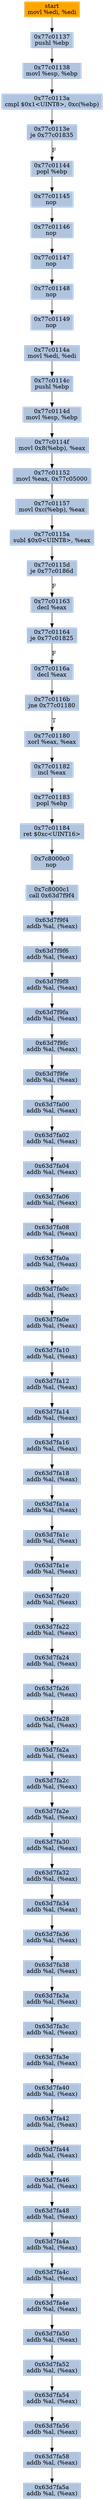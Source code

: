 digraph G {
node[shape=rectangle,style=filled,fillcolor=lightsteelblue,color=lightsteelblue]
bgcolor="transparent"
a0x77c01135movl_edi_edi[label="start\nmovl %edi, %edi",color="lightgrey",fillcolor="orange"];
a0x77c01137pushl_ebp[label="0x77c01137\npushl %ebp"];
a0x77c01138movl_esp_ebp[label="0x77c01138\nmovl %esp, %ebp"];
a0x77c0113acmpl_0x1UINT8_0xcebp_[label="0x77c0113a\ncmpl $0x1<UINT8>, 0xc(%ebp)"];
a0x77c0113eje_0x77c01835[label="0x77c0113e\nje 0x77c01835"];
a0x77c01144popl_ebp[label="0x77c01144\npopl %ebp"];
a0x77c01145nop_[label="0x77c01145\nnop "];
a0x77c01146nop_[label="0x77c01146\nnop "];
a0x77c01147nop_[label="0x77c01147\nnop "];
a0x77c01148nop_[label="0x77c01148\nnop "];
a0x77c01149nop_[label="0x77c01149\nnop "];
a0x77c0114amovl_edi_edi[label="0x77c0114a\nmovl %edi, %edi"];
a0x77c0114cpushl_ebp[label="0x77c0114c\npushl %ebp"];
a0x77c0114dmovl_esp_ebp[label="0x77c0114d\nmovl %esp, %ebp"];
a0x77c0114fmovl_0x8ebp__eax[label="0x77c0114f\nmovl 0x8(%ebp), %eax"];
a0x77c01152movl_eax_0x77c05000[label="0x77c01152\nmovl %eax, 0x77c05000"];
a0x77c01157movl_0xcebp__eax[label="0x77c01157\nmovl 0xc(%ebp), %eax"];
a0x77c0115asubl_0x0UINT8_eax[label="0x77c0115a\nsubl $0x0<UINT8>, %eax"];
a0x77c0115dje_0x77c0186d[label="0x77c0115d\nje 0x77c0186d"];
a0x77c01163decl_eax[label="0x77c01163\ndecl %eax"];
a0x77c01164je_0x77c01825[label="0x77c01164\nje 0x77c01825"];
a0x77c0116adecl_eax[label="0x77c0116a\ndecl %eax"];
a0x77c0116bjne_0x77c01180[label="0x77c0116b\njne 0x77c01180"];
a0x77c01180xorl_eax_eax[label="0x77c01180\nxorl %eax, %eax"];
a0x77c01182incl_eax[label="0x77c01182\nincl %eax"];
a0x77c01183popl_ebp[label="0x77c01183\npopl %ebp"];
a0x77c01184ret_0xcUINT16[label="0x77c01184\nret $0xc<UINT16>"];
a0x7c8000c0nop_[label="0x7c8000c0\nnop "];
a0x7c8000c1call_0x63d7f9f4[label="0x7c8000c1\ncall 0x63d7f9f4"];
a0x63d7f9f4addb_al_eax_[label="0x63d7f9f4\naddb %al, (%eax)"];
a0x63d7f9f6addb_al_eax_[label="0x63d7f9f6\naddb %al, (%eax)"];
a0x63d7f9f8addb_al_eax_[label="0x63d7f9f8\naddb %al, (%eax)"];
a0x63d7f9faaddb_al_eax_[label="0x63d7f9fa\naddb %al, (%eax)"];
a0x63d7f9fcaddb_al_eax_[label="0x63d7f9fc\naddb %al, (%eax)"];
a0x63d7f9feaddb_al_eax_[label="0x63d7f9fe\naddb %al, (%eax)"];
a0x63d7fa00addb_al_eax_[label="0x63d7fa00\naddb %al, (%eax)"];
a0x63d7fa02addb_al_eax_[label="0x63d7fa02\naddb %al, (%eax)"];
a0x63d7fa04addb_al_eax_[label="0x63d7fa04\naddb %al, (%eax)"];
a0x63d7fa06addb_al_eax_[label="0x63d7fa06\naddb %al, (%eax)"];
a0x63d7fa08addb_al_eax_[label="0x63d7fa08\naddb %al, (%eax)"];
a0x63d7fa0aaddb_al_eax_[label="0x63d7fa0a\naddb %al, (%eax)"];
a0x63d7fa0caddb_al_eax_[label="0x63d7fa0c\naddb %al, (%eax)"];
a0x63d7fa0eaddb_al_eax_[label="0x63d7fa0e\naddb %al, (%eax)"];
a0x63d7fa10addb_al_eax_[label="0x63d7fa10\naddb %al, (%eax)"];
a0x63d7fa12addb_al_eax_[label="0x63d7fa12\naddb %al, (%eax)"];
a0x63d7fa14addb_al_eax_[label="0x63d7fa14\naddb %al, (%eax)"];
a0x63d7fa16addb_al_eax_[label="0x63d7fa16\naddb %al, (%eax)"];
a0x63d7fa18addb_al_eax_[label="0x63d7fa18\naddb %al, (%eax)"];
a0x63d7fa1aaddb_al_eax_[label="0x63d7fa1a\naddb %al, (%eax)"];
a0x63d7fa1caddb_al_eax_[label="0x63d7fa1c\naddb %al, (%eax)"];
a0x63d7fa1eaddb_al_eax_[label="0x63d7fa1e\naddb %al, (%eax)"];
a0x63d7fa20addb_al_eax_[label="0x63d7fa20\naddb %al, (%eax)"];
a0x63d7fa22addb_al_eax_[label="0x63d7fa22\naddb %al, (%eax)"];
a0x63d7fa24addb_al_eax_[label="0x63d7fa24\naddb %al, (%eax)"];
a0x63d7fa26addb_al_eax_[label="0x63d7fa26\naddb %al, (%eax)"];
a0x63d7fa28addb_al_eax_[label="0x63d7fa28\naddb %al, (%eax)"];
a0x63d7fa2aaddb_al_eax_[label="0x63d7fa2a\naddb %al, (%eax)"];
a0x63d7fa2caddb_al_eax_[label="0x63d7fa2c\naddb %al, (%eax)"];
a0x63d7fa2eaddb_al_eax_[label="0x63d7fa2e\naddb %al, (%eax)"];
a0x63d7fa30addb_al_eax_[label="0x63d7fa30\naddb %al, (%eax)"];
a0x63d7fa32addb_al_eax_[label="0x63d7fa32\naddb %al, (%eax)"];
a0x63d7fa34addb_al_eax_[label="0x63d7fa34\naddb %al, (%eax)"];
a0x63d7fa36addb_al_eax_[label="0x63d7fa36\naddb %al, (%eax)"];
a0x63d7fa38addb_al_eax_[label="0x63d7fa38\naddb %al, (%eax)"];
a0x63d7fa3aaddb_al_eax_[label="0x63d7fa3a\naddb %al, (%eax)"];
a0x63d7fa3caddb_al_eax_[label="0x63d7fa3c\naddb %al, (%eax)"];
a0x63d7fa3eaddb_al_eax_[label="0x63d7fa3e\naddb %al, (%eax)"];
a0x63d7fa40addb_al_eax_[label="0x63d7fa40\naddb %al, (%eax)"];
a0x63d7fa42addb_al_eax_[label="0x63d7fa42\naddb %al, (%eax)"];
a0x63d7fa44addb_al_eax_[label="0x63d7fa44\naddb %al, (%eax)"];
a0x63d7fa46addb_al_eax_[label="0x63d7fa46\naddb %al, (%eax)"];
a0x63d7fa48addb_al_eax_[label="0x63d7fa48\naddb %al, (%eax)"];
a0x63d7fa4aaddb_al_eax_[label="0x63d7fa4a\naddb %al, (%eax)"];
a0x63d7fa4caddb_al_eax_[label="0x63d7fa4c\naddb %al, (%eax)"];
a0x63d7fa4eaddb_al_eax_[label="0x63d7fa4e\naddb %al, (%eax)"];
a0x63d7fa50addb_al_eax_[label="0x63d7fa50\naddb %al, (%eax)"];
a0x63d7fa52addb_al_eax_[label="0x63d7fa52\naddb %al, (%eax)"];
a0x63d7fa54addb_al_eax_[label="0x63d7fa54\naddb %al, (%eax)"];
a0x63d7fa56addb_al_eax_[label="0x63d7fa56\naddb %al, (%eax)"];
a0x63d7fa58addb_al_eax_[label="0x63d7fa58\naddb %al, (%eax)"];
a0x63d7fa5aaddb_al_eax_[label="0x63d7fa5a\naddb %al, (%eax)"];
a0x77c01135movl_edi_edi -> a0x77c01137pushl_ebp [color="#000000"];
a0x77c01137pushl_ebp -> a0x77c01138movl_esp_ebp [color="#000000"];
a0x77c01138movl_esp_ebp -> a0x77c0113acmpl_0x1UINT8_0xcebp_ [color="#000000"];
a0x77c0113acmpl_0x1UINT8_0xcebp_ -> a0x77c0113eje_0x77c01835 [color="#000000"];
a0x77c0113eje_0x77c01835 -> a0x77c01144popl_ebp [color="#000000",label="F"];
a0x77c01144popl_ebp -> a0x77c01145nop_ [color="#000000"];
a0x77c01145nop_ -> a0x77c01146nop_ [color="#000000"];
a0x77c01146nop_ -> a0x77c01147nop_ [color="#000000"];
a0x77c01147nop_ -> a0x77c01148nop_ [color="#000000"];
a0x77c01148nop_ -> a0x77c01149nop_ [color="#000000"];
a0x77c01149nop_ -> a0x77c0114amovl_edi_edi [color="#000000"];
a0x77c0114amovl_edi_edi -> a0x77c0114cpushl_ebp [color="#000000"];
a0x77c0114cpushl_ebp -> a0x77c0114dmovl_esp_ebp [color="#000000"];
a0x77c0114dmovl_esp_ebp -> a0x77c0114fmovl_0x8ebp__eax [color="#000000"];
a0x77c0114fmovl_0x8ebp__eax -> a0x77c01152movl_eax_0x77c05000 [color="#000000"];
a0x77c01152movl_eax_0x77c05000 -> a0x77c01157movl_0xcebp__eax [color="#000000"];
a0x77c01157movl_0xcebp__eax -> a0x77c0115asubl_0x0UINT8_eax [color="#000000"];
a0x77c0115asubl_0x0UINT8_eax -> a0x77c0115dje_0x77c0186d [color="#000000"];
a0x77c0115dje_0x77c0186d -> a0x77c01163decl_eax [color="#000000",label="F"];
a0x77c01163decl_eax -> a0x77c01164je_0x77c01825 [color="#000000"];
a0x77c01164je_0x77c01825 -> a0x77c0116adecl_eax [color="#000000",label="F"];
a0x77c0116adecl_eax -> a0x77c0116bjne_0x77c01180 [color="#000000"];
a0x77c0116bjne_0x77c01180 -> a0x77c01180xorl_eax_eax [color="#000000",label="T"];
a0x77c01180xorl_eax_eax -> a0x77c01182incl_eax [color="#000000"];
a0x77c01182incl_eax -> a0x77c01183popl_ebp [color="#000000"];
a0x77c01183popl_ebp -> a0x77c01184ret_0xcUINT16 [color="#000000"];
a0x77c01184ret_0xcUINT16 -> a0x7c8000c0nop_ [color="#000000"];
a0x7c8000c0nop_ -> a0x7c8000c1call_0x63d7f9f4 [color="#000000"];
a0x7c8000c1call_0x63d7f9f4 -> a0x63d7f9f4addb_al_eax_ [color="#000000"];
a0x63d7f9f4addb_al_eax_ -> a0x63d7f9f6addb_al_eax_ [color="#000000"];
a0x63d7f9f6addb_al_eax_ -> a0x63d7f9f8addb_al_eax_ [color="#000000"];
a0x63d7f9f8addb_al_eax_ -> a0x63d7f9faaddb_al_eax_ [color="#000000"];
a0x63d7f9faaddb_al_eax_ -> a0x63d7f9fcaddb_al_eax_ [color="#000000"];
a0x63d7f9fcaddb_al_eax_ -> a0x63d7f9feaddb_al_eax_ [color="#000000"];
a0x63d7f9feaddb_al_eax_ -> a0x63d7fa00addb_al_eax_ [color="#000000"];
a0x63d7fa00addb_al_eax_ -> a0x63d7fa02addb_al_eax_ [color="#000000"];
a0x63d7fa02addb_al_eax_ -> a0x63d7fa04addb_al_eax_ [color="#000000"];
a0x63d7fa04addb_al_eax_ -> a0x63d7fa06addb_al_eax_ [color="#000000"];
a0x63d7fa06addb_al_eax_ -> a0x63d7fa08addb_al_eax_ [color="#000000"];
a0x63d7fa08addb_al_eax_ -> a0x63d7fa0aaddb_al_eax_ [color="#000000"];
a0x63d7fa0aaddb_al_eax_ -> a0x63d7fa0caddb_al_eax_ [color="#000000"];
a0x63d7fa0caddb_al_eax_ -> a0x63d7fa0eaddb_al_eax_ [color="#000000"];
a0x63d7fa0eaddb_al_eax_ -> a0x63d7fa10addb_al_eax_ [color="#000000"];
a0x63d7fa10addb_al_eax_ -> a0x63d7fa12addb_al_eax_ [color="#000000"];
a0x63d7fa12addb_al_eax_ -> a0x63d7fa14addb_al_eax_ [color="#000000"];
a0x63d7fa14addb_al_eax_ -> a0x63d7fa16addb_al_eax_ [color="#000000"];
a0x63d7fa16addb_al_eax_ -> a0x63d7fa18addb_al_eax_ [color="#000000"];
a0x63d7fa18addb_al_eax_ -> a0x63d7fa1aaddb_al_eax_ [color="#000000"];
a0x63d7fa1aaddb_al_eax_ -> a0x63d7fa1caddb_al_eax_ [color="#000000"];
a0x63d7fa1caddb_al_eax_ -> a0x63d7fa1eaddb_al_eax_ [color="#000000"];
a0x63d7fa1eaddb_al_eax_ -> a0x63d7fa20addb_al_eax_ [color="#000000"];
a0x63d7fa20addb_al_eax_ -> a0x63d7fa22addb_al_eax_ [color="#000000"];
a0x63d7fa22addb_al_eax_ -> a0x63d7fa24addb_al_eax_ [color="#000000"];
a0x63d7fa24addb_al_eax_ -> a0x63d7fa26addb_al_eax_ [color="#000000"];
a0x63d7fa26addb_al_eax_ -> a0x63d7fa28addb_al_eax_ [color="#000000"];
a0x63d7fa28addb_al_eax_ -> a0x63d7fa2aaddb_al_eax_ [color="#000000"];
a0x63d7fa2aaddb_al_eax_ -> a0x63d7fa2caddb_al_eax_ [color="#000000"];
a0x63d7fa2caddb_al_eax_ -> a0x63d7fa2eaddb_al_eax_ [color="#000000"];
a0x63d7fa2eaddb_al_eax_ -> a0x63d7fa30addb_al_eax_ [color="#000000"];
a0x63d7fa30addb_al_eax_ -> a0x63d7fa32addb_al_eax_ [color="#000000"];
a0x63d7fa32addb_al_eax_ -> a0x63d7fa34addb_al_eax_ [color="#000000"];
a0x63d7fa34addb_al_eax_ -> a0x63d7fa36addb_al_eax_ [color="#000000"];
a0x63d7fa36addb_al_eax_ -> a0x63d7fa38addb_al_eax_ [color="#000000"];
a0x63d7fa38addb_al_eax_ -> a0x63d7fa3aaddb_al_eax_ [color="#000000"];
a0x63d7fa3aaddb_al_eax_ -> a0x63d7fa3caddb_al_eax_ [color="#000000"];
a0x63d7fa3caddb_al_eax_ -> a0x63d7fa3eaddb_al_eax_ [color="#000000"];
a0x63d7fa3eaddb_al_eax_ -> a0x63d7fa40addb_al_eax_ [color="#000000"];
a0x63d7fa40addb_al_eax_ -> a0x63d7fa42addb_al_eax_ [color="#000000"];
a0x63d7fa42addb_al_eax_ -> a0x63d7fa44addb_al_eax_ [color="#000000"];
a0x63d7fa44addb_al_eax_ -> a0x63d7fa46addb_al_eax_ [color="#000000"];
a0x63d7fa46addb_al_eax_ -> a0x63d7fa48addb_al_eax_ [color="#000000"];
a0x63d7fa48addb_al_eax_ -> a0x63d7fa4aaddb_al_eax_ [color="#000000"];
a0x63d7fa4aaddb_al_eax_ -> a0x63d7fa4caddb_al_eax_ [color="#000000"];
a0x63d7fa4caddb_al_eax_ -> a0x63d7fa4eaddb_al_eax_ [color="#000000"];
a0x63d7fa4eaddb_al_eax_ -> a0x63d7fa50addb_al_eax_ [color="#000000"];
a0x63d7fa50addb_al_eax_ -> a0x63d7fa52addb_al_eax_ [color="#000000"];
a0x63d7fa52addb_al_eax_ -> a0x63d7fa54addb_al_eax_ [color="#000000"];
a0x63d7fa54addb_al_eax_ -> a0x63d7fa56addb_al_eax_ [color="#000000"];
a0x63d7fa56addb_al_eax_ -> a0x63d7fa58addb_al_eax_ [color="#000000"];
a0x63d7fa58addb_al_eax_ -> a0x63d7fa5aaddb_al_eax_ [color="#000000"];
}
